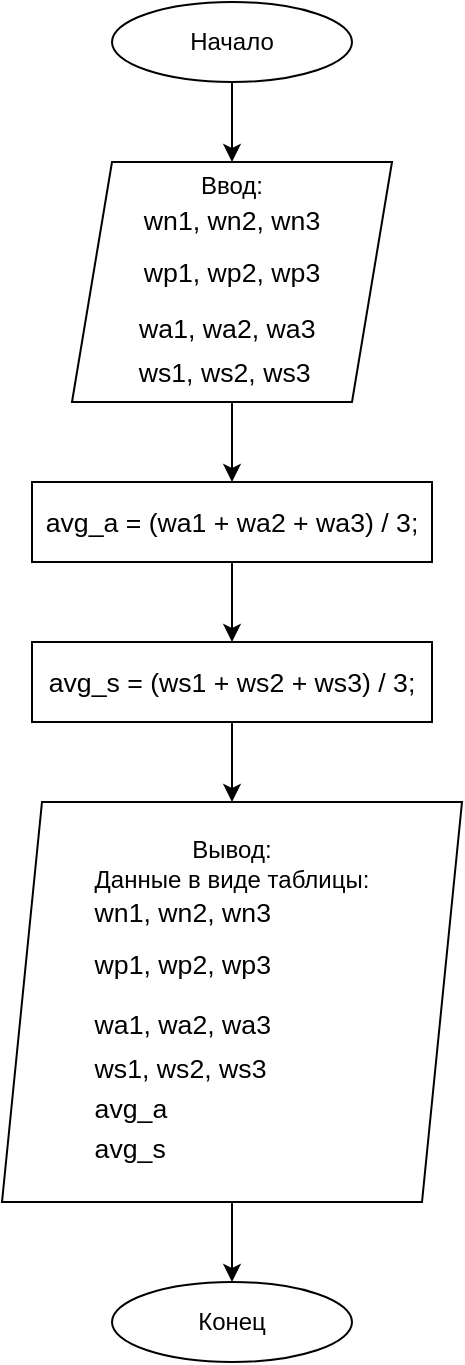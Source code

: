 <mxfile version="15.4.3" type="device" pages="2"><diagram id="Hht3oI2JxvSuyZrr_yy4" name="Page-1"><mxGraphModel dx="1359" dy="802" grid="1" gridSize="10" guides="1" tooltips="1" connect="1" arrows="1" fold="1" page="1" pageScale="1" pageWidth="827" pageHeight="1169" math="0" shadow="0"><root><mxCell id="0"/><mxCell id="1" parent="0"/><mxCell id="FLrEBtCwYJIj9py_ZBxM-3" value="" style="edgeStyle=orthogonalEdgeStyle;rounded=0;orthogonalLoop=1;jettySize=auto;html=1;" parent="1" source="FLrEBtCwYJIj9py_ZBxM-1" target="FLrEBtCwYJIj9py_ZBxM-2" edge="1"><mxGeometry relative="1" as="geometry"/></mxCell><mxCell id="FLrEBtCwYJIj9py_ZBxM-1" value="Начало" style="ellipse;whiteSpace=wrap;html=1;" parent="1" vertex="1"><mxGeometry x="340" y="40" width="120" height="40" as="geometry"/></mxCell><mxCell id="FLrEBtCwYJIj9py_ZBxM-5" value="" style="edgeStyle=orthogonalEdgeStyle;rounded=0;orthogonalLoop=1;jettySize=auto;html=1;" parent="1" source="FLrEBtCwYJIj9py_ZBxM-2" target="FLrEBtCwYJIj9py_ZBxM-4" edge="1"><mxGeometry relative="1" as="geometry"/></mxCell><mxCell id="FLrEBtCwYJIj9py_ZBxM-2" value="Ввод:&lt;br&gt;&lt;span class=&quot;MsoSubtleEmphasis&quot;&gt;&lt;span lang=&quot;EN-US&quot; style=&quot;font-size: 10.0pt ; line-height: 150%&quot;&gt;wn&lt;/span&gt;&lt;/span&gt;&lt;span class=&quot;MsoSubtleEmphasis&quot;&gt;&lt;span style=&quot;font-size: 10.0pt ; line-height: 150%&quot;&gt;1, &lt;/span&gt;&lt;/span&gt;&lt;span class=&quot;MsoSubtleEmphasis&quot;&gt;&lt;span lang=&quot;EN-US&quot; style=&quot;font-size: 10.0pt ; line-height: 150%&quot;&gt;wn&lt;/span&gt;&lt;/span&gt;&lt;span class=&quot;MsoSubtleEmphasis&quot;&gt;&lt;span style=&quot;font-size: 10.0pt ; line-height: 150%&quot;&gt;2, &lt;/span&gt;&lt;/span&gt;&lt;span class=&quot;MsoSubtleEmphasis&quot;&gt;&lt;span lang=&quot;EN-US&quot; style=&quot;font-size: 10.0pt ; line-height: 150%&quot;&gt;wn&lt;/span&gt;&lt;/span&gt;&lt;span class=&quot;MsoSubtleEmphasis&quot;&gt;&lt;span style=&quot;font-size: 10.0pt ; line-height: 150%&quot;&gt;3&lt;br&gt;&lt;/span&gt;&lt;/span&gt;&lt;span style=&quot;font-size: 14.0pt ; line-height: 150% ; font-family: &amp;#34;times new roman&amp;#34; , serif&quot;&gt;&lt;/span&gt;&lt;span class=&quot;MsoSubtleEmphasis&quot;&gt;&lt;span lang=&quot;EN-US&quot; style=&quot;font-size: 10.0pt ; line-height: 150%&quot;&gt;wp&lt;/span&gt;&lt;/span&gt;&lt;span class=&quot;MsoSubtleEmphasis&quot;&gt;&lt;span style=&quot;font-size: 10.0pt ; line-height: 150%&quot;&gt;1, &lt;/span&gt;&lt;/span&gt;&lt;span class=&quot;MsoSubtleEmphasis&quot;&gt;&lt;span lang=&quot;EN-US&quot; style=&quot;font-size: 10.0pt ; line-height: 150%&quot;&gt;wp&lt;/span&gt;&lt;/span&gt;&lt;span class=&quot;MsoSubtleEmphasis&quot;&gt;&lt;span style=&quot;font-size: 10.0pt ; line-height: 150%&quot;&gt;2, &lt;/span&gt;&lt;/span&gt;&lt;span class=&quot;MsoSubtleEmphasis&quot;&gt;&lt;span lang=&quot;EN-US&quot; style=&quot;font-size: 10.0pt ; line-height: 150%&quot;&gt;wp&lt;/span&gt;&lt;/span&gt;&lt;span class=&quot;MsoSubtleEmphasis&quot;&gt;&lt;span style=&quot;font-size: 10.0pt ; line-height: 150%&quot;&gt;3&lt;br&gt;&lt;span class=&quot;MsoSubtleEmphasis&quot;&gt;&lt;span lang=&quot;EN-US&quot; style=&quot;font-size: 10.0pt ; line-height: 150%&quot;&gt;wa&lt;/span&gt;&lt;/span&gt;&lt;span class=&quot;MsoSubtleEmphasis&quot;&gt;&lt;span style=&quot;font-size: 10.0pt ; line-height: 150%&quot;&gt;1, &lt;/span&gt;&lt;/span&gt;&lt;span class=&quot;MsoSubtleEmphasis&quot;&gt;&lt;span lang=&quot;EN-US&quot; style=&quot;font-size: 10.0pt ; line-height: 150%&quot;&gt;wa&lt;/span&gt;&lt;/span&gt;&lt;span class=&quot;MsoSubtleEmphasis&quot;&gt;&lt;span style=&quot;font-size: 10.0pt ; line-height: 150%&quot;&gt;2, &lt;/span&gt;&lt;/span&gt;&lt;span class=&quot;MsoSubtleEmphasis&quot;&gt;&lt;span lang=&quot;EN-US&quot; style=&quot;font-size: 10.0pt ; line-height: 150%&quot;&gt;wa&lt;/span&gt;&lt;/span&gt;&lt;span class=&quot;MsoSubtleEmphasis&quot;&gt;&lt;span style=&quot;font-size: 10.0pt ; line-height: 150%&quot;&gt;3&lt;/span&gt;&lt;/span&gt;&lt;span style=&quot;font-size: 14.0pt ; line-height: 150% ; font-family: &amp;#34;times new roman&amp;#34; , serif&quot;&gt;&amp;nbsp;&lt;br&gt;&lt;/span&gt;&lt;span class=&quot;MsoSubtleEmphasis&quot;&gt;&lt;span lang=&quot;EN-US&quot; style=&quot;font-size: 10.0pt ; line-height: 150%&quot;&gt;ws&lt;/span&gt;&lt;/span&gt;&lt;span class=&quot;MsoSubtleEmphasis&quot;&gt;&lt;span style=&quot;font-size: 10.0pt ; line-height: 150%&quot;&gt;1, &lt;/span&gt;&lt;/span&gt;&lt;span class=&quot;MsoSubtleEmphasis&quot;&gt;&lt;span lang=&quot;EN-US&quot; style=&quot;font-size: 10.0pt ; line-height: 150%&quot;&gt;ws&lt;/span&gt;&lt;/span&gt;&lt;span class=&quot;MsoSubtleEmphasis&quot;&gt;&lt;span style=&quot;font-size: 10.0pt ; line-height: 150%&quot;&gt;2, &lt;/span&gt;&lt;/span&gt;&lt;span class=&quot;MsoSubtleEmphasis&quot;&gt;&lt;span lang=&quot;EN-US&quot; style=&quot;font-size: 10.0pt ; line-height: 150%&quot;&gt;ws&lt;/span&gt;&lt;/span&gt;&lt;span class=&quot;MsoSubtleEmphasis&quot;&gt;&lt;span style=&quot;font-size: 10.0pt ; line-height: 150%&quot;&gt;3&amp;nbsp;&lt;/span&gt;&lt;/span&gt;&amp;nbsp;&lt;/span&gt;&lt;/span&gt;" style="shape=parallelogram;perimeter=parallelogramPerimeter;whiteSpace=wrap;html=1;fixedSize=1;" parent="1" vertex="1"><mxGeometry x="320" y="120" width="160" height="120" as="geometry"/></mxCell><mxCell id="FLrEBtCwYJIj9py_ZBxM-7" value="" style="edgeStyle=orthogonalEdgeStyle;rounded=0;orthogonalLoop=1;jettySize=auto;html=1;" parent="1" source="FLrEBtCwYJIj9py_ZBxM-4" target="FLrEBtCwYJIj9py_ZBxM-6" edge="1"><mxGeometry relative="1" as="geometry"/></mxCell><mxCell id="FLrEBtCwYJIj9py_ZBxM-4" value="&lt;p class=&quot;MsoNormal&quot;&gt;&lt;span class=&quot;MsoSubtleEmphasis&quot;&gt;&lt;span lang=&quot;EN-US&quot; style=&quot;font-size: 10.0pt ; line-height: 150%&quot;&gt;avg_a = (wa1 + wa2 + wa3) / 3;&lt;/span&gt;&lt;/span&gt;&lt;/p&gt;" style="rounded=0;whiteSpace=wrap;html=1;" parent="1" vertex="1"><mxGeometry x="300" y="280" width="200" height="40" as="geometry"/></mxCell><mxCell id="FLrEBtCwYJIj9py_ZBxM-9" value="" style="edgeStyle=orthogonalEdgeStyle;rounded=0;orthogonalLoop=1;jettySize=auto;html=1;" parent="1" source="FLrEBtCwYJIj9py_ZBxM-6" target="FLrEBtCwYJIj9py_ZBxM-8" edge="1"><mxGeometry relative="1" as="geometry"/></mxCell><mxCell id="FLrEBtCwYJIj9py_ZBxM-6" value="&lt;p class=&quot;MsoNormal&quot;&gt;&lt;span class=&quot;MsoSubtleEmphasis&quot;&gt;&lt;span lang=&quot;EN-US&quot; style=&quot;font-size: 10.0pt ; line-height: 150%&quot;&gt;avg_s = (ws1 + ws2 + ws3) / 3;&lt;/span&gt;&lt;/span&gt;&lt;/p&gt;" style="rounded=0;whiteSpace=wrap;html=1;" parent="1" vertex="1"><mxGeometry x="300" y="360" width="200" height="40" as="geometry"/></mxCell><mxCell id="FLrEBtCwYJIj9py_ZBxM-11" value="" style="edgeStyle=orthogonalEdgeStyle;rounded=0;orthogonalLoop=1;jettySize=auto;html=1;" parent="1" source="FLrEBtCwYJIj9py_ZBxM-8" target="FLrEBtCwYJIj9py_ZBxM-10" edge="1"><mxGeometry relative="1" as="geometry"/></mxCell><mxCell id="FLrEBtCwYJIj9py_ZBxM-8" value="Вывод:&lt;br&gt;Данные в виде таблицы:&lt;br&gt;&lt;div style=&quot;text-align: left&quot;&gt;&lt;span class=&quot;MsoSubtleEmphasis&quot;&gt;&lt;span lang=&quot;EN-US&quot; style=&quot;font-size: 10pt ; line-height: 20px&quot;&gt;wn&lt;/span&gt;&lt;/span&gt;&lt;span class=&quot;MsoSubtleEmphasis&quot;&gt;&lt;span style=&quot;font-size: 10pt ; line-height: 20px&quot;&gt;1,&amp;nbsp;&lt;/span&gt;&lt;/span&gt;&lt;span class=&quot;MsoSubtleEmphasis&quot;&gt;&lt;span lang=&quot;EN-US&quot; style=&quot;font-size: 10pt ; line-height: 20px&quot;&gt;wn&lt;/span&gt;&lt;/span&gt;&lt;span class=&quot;MsoSubtleEmphasis&quot;&gt;&lt;span style=&quot;font-size: 10pt ; line-height: 20px&quot;&gt;2,&amp;nbsp;&lt;/span&gt;&lt;/span&gt;&lt;span class=&quot;MsoSubtleEmphasis&quot;&gt;&lt;span lang=&quot;EN-US&quot; style=&quot;font-size: 10pt ; line-height: 20px&quot;&gt;wn&lt;/span&gt;&lt;/span&gt;&lt;span class=&quot;MsoSubtleEmphasis&quot;&gt;&lt;span style=&quot;font-size: 10pt ; line-height: 20px&quot;&gt;3&lt;/span&gt;&lt;/span&gt;&lt;/div&gt;&lt;span style=&quot;font-size: 14pt ; line-height: 28px ; font-family: &amp;#34;times new roman&amp;#34; , serif&quot;&gt;&lt;div style=&quot;text-align: left&quot;&gt;&lt;span class=&quot;MsoSubtleEmphasis&quot; style=&quot;font-family: &amp;#34;helvetica&amp;#34; ; font-size: 12px&quot;&gt;&lt;span lang=&quot;EN-US&quot; style=&quot;font-size: 10pt ; line-height: 20px&quot;&gt;wp&lt;/span&gt;&lt;/span&gt;&lt;span class=&quot;MsoSubtleEmphasis&quot; style=&quot;font-family: &amp;#34;helvetica&amp;#34; ; font-size: 12px&quot;&gt;&lt;span style=&quot;font-size: 10pt ; line-height: 20px&quot;&gt;1,&amp;nbsp;&lt;/span&gt;&lt;/span&gt;&lt;span class=&quot;MsoSubtleEmphasis&quot; style=&quot;font-family: &amp;#34;helvetica&amp;#34; ; font-size: 12px&quot;&gt;&lt;span lang=&quot;EN-US&quot; style=&quot;font-size: 10pt ; line-height: 20px&quot;&gt;wp&lt;/span&gt;&lt;/span&gt;&lt;span class=&quot;MsoSubtleEmphasis&quot; style=&quot;font-family: &amp;#34;helvetica&amp;#34; ; font-size: 12px&quot;&gt;&lt;span style=&quot;font-size: 10pt ; line-height: 20px&quot;&gt;2,&amp;nbsp;&lt;/span&gt;&lt;/span&gt;&lt;span class=&quot;MsoSubtleEmphasis&quot; style=&quot;font-family: &amp;#34;helvetica&amp;#34; ; font-size: 12px&quot;&gt;&lt;span lang=&quot;EN-US&quot; style=&quot;font-size: 10pt ; line-height: 20px&quot;&gt;wp&lt;/span&gt;&lt;/span&gt;&lt;span class=&quot;MsoSubtleEmphasis&quot; style=&quot;font-family: &amp;#34;helvetica&amp;#34; ; font-size: 12px&quot;&gt;&lt;span style=&quot;font-size: 10pt ; line-height: 20px&quot;&gt;3&lt;/span&gt;&lt;/span&gt;&lt;/div&gt;&lt;/span&gt;&lt;span class=&quot;MsoSubtleEmphasis&quot;&gt;&lt;div style=&quot;text-align: left&quot;&gt;&lt;span class=&quot;MsoSubtleEmphasis&quot; style=&quot;font-size: 10pt&quot;&gt;&lt;span lang=&quot;EN-US&quot; style=&quot;font-size: 10pt ; line-height: 20px&quot;&gt;wa&lt;/span&gt;&lt;/span&gt;&lt;span class=&quot;MsoSubtleEmphasis&quot; style=&quot;font-size: 10pt&quot;&gt;&lt;span style=&quot;font-size: 10pt ; line-height: 20px&quot;&gt;1,&amp;nbsp;&lt;/span&gt;&lt;/span&gt;&lt;span class=&quot;MsoSubtleEmphasis&quot; style=&quot;font-size: 10pt&quot;&gt;&lt;span lang=&quot;EN-US&quot; style=&quot;font-size: 10pt ; line-height: 20px&quot;&gt;wa&lt;/span&gt;&lt;/span&gt;&lt;span class=&quot;MsoSubtleEmphasis&quot; style=&quot;font-size: 10pt&quot;&gt;&lt;span style=&quot;font-size: 10pt ; line-height: 20px&quot;&gt;2,&amp;nbsp;&lt;/span&gt;&lt;/span&gt;&lt;span class=&quot;MsoSubtleEmphasis&quot; style=&quot;font-size: 10pt&quot;&gt;&lt;span lang=&quot;EN-US&quot; style=&quot;font-size: 10pt ; line-height: 20px&quot;&gt;wa&lt;/span&gt;&lt;/span&gt;&lt;span class=&quot;MsoSubtleEmphasis&quot; style=&quot;font-size: 10pt&quot;&gt;&lt;span style=&quot;font-size: 10pt ; line-height: 20px&quot;&gt;3&lt;/span&gt;&lt;/span&gt;&lt;span style=&quot;font-size: 14pt ; line-height: 28px ; font-family: &amp;#34;times new roman&amp;#34; , serif&quot;&gt;&amp;nbsp;&lt;/span&gt;&lt;/div&gt;&lt;span style=&quot;font-size: 10pt ; line-height: 20px&quot;&gt;&lt;div style=&quot;text-align: left&quot;&gt;&lt;span class=&quot;MsoSubtleEmphasis&quot; style=&quot;font-size: 10pt&quot;&gt;&lt;span lang=&quot;EN-US&quot; style=&quot;font-size: 10pt ; line-height: 20px&quot;&gt;ws&lt;/span&gt;&lt;/span&gt;&lt;span class=&quot;MsoSubtleEmphasis&quot; style=&quot;font-size: 10pt&quot;&gt;&lt;span style=&quot;font-size: 10pt ; line-height: 20px&quot;&gt;1,&amp;nbsp;&lt;/span&gt;&lt;/span&gt;&lt;span class=&quot;MsoSubtleEmphasis&quot; style=&quot;font-size: 10pt&quot;&gt;&lt;span lang=&quot;EN-US&quot; style=&quot;font-size: 10pt ; line-height: 20px&quot;&gt;ws&lt;/span&gt;&lt;/span&gt;&lt;span class=&quot;MsoSubtleEmphasis&quot; style=&quot;font-size: 10pt&quot;&gt;&lt;span style=&quot;font-size: 10pt ; line-height: 20px&quot;&gt;2,&amp;nbsp;&lt;/span&gt;&lt;/span&gt;&lt;span class=&quot;MsoSubtleEmphasis&quot; style=&quot;font-size: 10pt&quot;&gt;&lt;span lang=&quot;EN-US&quot; style=&quot;font-size: 10pt ; line-height: 20px&quot;&gt;ws&lt;/span&gt;&lt;/span&gt;&lt;span class=&quot;MsoSubtleEmphasis&quot; style=&quot;font-size: 10pt&quot;&gt;&lt;span style=&quot;font-size: 10pt ; line-height: 20px&quot;&gt;3&lt;/span&gt;&lt;/span&gt;&lt;/div&gt;&lt;span class=&quot;MsoSubtleEmphasis&quot;&gt;&lt;div style=&quot;text-align: left&quot;&gt;&lt;span style=&quot;font-size: 13.333px&quot;&gt;avg_a&lt;/span&gt;&lt;/div&gt;&lt;span style=&quot;font-size: 10pt ; line-height: 20px&quot;&gt;&lt;div style=&quot;text-align: left&quot;&gt;&lt;span style=&quot;font-size: 13.333px&quot;&gt;avg_s&amp;nbsp;&lt;/span&gt;&lt;span style=&quot;font-size: 13.333px&quot;&gt;&amp;nbsp;&lt;/span&gt;&lt;span style=&quot;font-size: 10pt&quot;&gt;&amp;nbsp;&lt;/span&gt;&lt;/div&gt;&lt;/span&gt;&lt;/span&gt;&lt;/span&gt;&lt;/span&gt;" style="shape=parallelogram;perimeter=parallelogramPerimeter;whiteSpace=wrap;html=1;fixedSize=1;" parent="1" vertex="1"><mxGeometry x="285" y="440" width="230" height="200" as="geometry"/></mxCell><mxCell id="FLrEBtCwYJIj9py_ZBxM-10" value="Конец" style="ellipse;whiteSpace=wrap;html=1;" parent="1" vertex="1"><mxGeometry x="340" y="680" width="120" height="40" as="geometry"/></mxCell></root></mxGraphModel></diagram><diagram id="nFoEDX-kjQgIhi0db2IF" name="Page-2"><mxGraphModel dx="1359" dy="802" grid="1" gridSize="10" guides="1" tooltips="1" connect="1" arrows="1" fold="1" page="1" pageScale="1" pageWidth="827" pageHeight="1169" math="0" shadow="0"><root><mxCell id="UveD_WsYkBgDw2nTrPrc-0"/><mxCell id="UveD_WsYkBgDw2nTrPrc-1" parent="UveD_WsYkBgDw2nTrPrc-0"/><mxCell id="mvifIae_rF63lHMvdLPx-2" value="" style="edgeStyle=orthogonalEdgeStyle;rounded=0;orthogonalLoop=1;jettySize=auto;html=1;" edge="1" parent="UveD_WsYkBgDw2nTrPrc-1" source="mvifIae_rF63lHMvdLPx-0" target="mvifIae_rF63lHMvdLPx-1"><mxGeometry relative="1" as="geometry"/></mxCell><mxCell id="mvifIae_rF63lHMvdLPx-0" value="Начало" style="ellipse;whiteSpace=wrap;html=1;" vertex="1" parent="UveD_WsYkBgDw2nTrPrc-1"><mxGeometry x="340" y="40" width="120" height="40" as="geometry"/></mxCell><mxCell id="mvifIae_rF63lHMvdLPx-4" value="" style="edgeStyle=orthogonalEdgeStyle;rounded=0;orthogonalLoop=1;jettySize=auto;html=1;entryX=0.5;entryY=0;entryDx=0;entryDy=0;" edge="1" parent="UveD_WsYkBgDw2nTrPrc-1" source="mvifIae_rF63lHMvdLPx-1" target="mvifIae_rF63lHMvdLPx-5"><mxGeometry relative="1" as="geometry"><mxPoint x="400" y="200" as="targetPoint"/></mxGeometry></mxCell><mxCell id="mvifIae_rF63lHMvdLPx-1" value="Ввод:&lt;br&gt;x, y" style="shape=parallelogram;perimeter=parallelogramPerimeter;whiteSpace=wrap;html=1;fixedSize=1;" vertex="1" parent="UveD_WsYkBgDw2nTrPrc-1"><mxGeometry x="340" y="120" width="120" height="40" as="geometry"/></mxCell><mxCell id="mvifIae_rF63lHMvdLPx-8" style="edgeStyle=orthogonalEdgeStyle;rounded=0;orthogonalLoop=1;jettySize=auto;html=1;entryX=0.5;entryY=0;entryDx=0;entryDy=0;" edge="1" parent="UveD_WsYkBgDw2nTrPrc-1" source="mvifIae_rF63lHMvdLPx-5" target="mvifIae_rF63lHMvdLPx-7"><mxGeometry relative="1" as="geometry"/></mxCell><mxCell id="mvifIae_rF63lHMvdLPx-9" style="edgeStyle=orthogonalEdgeStyle;rounded=0;orthogonalLoop=1;jettySize=auto;html=1;entryX=0.5;entryY=0;entryDx=0;entryDy=0;" edge="1" parent="UveD_WsYkBgDw2nTrPrc-1" source="mvifIae_rF63lHMvdLPx-5" target="mvifIae_rF63lHMvdLPx-6"><mxGeometry relative="1" as="geometry"/></mxCell><mxCell id="mvifIae_rF63lHMvdLPx-5" value="x&amp;gt;y &amp;amp; x*y&amp;gt;0" style="rhombus;whiteSpace=wrap;html=1;" vertex="1" parent="UveD_WsYkBgDw2nTrPrc-1"><mxGeometry x="360" y="200" width="80" height="80" as="geometry"/></mxCell><mxCell id="mvifIae_rF63lHMvdLPx-13" style="edgeStyle=orthogonalEdgeStyle;rounded=0;orthogonalLoop=1;jettySize=auto;html=1;entryX=0.5;entryY=0;entryDx=0;entryDy=0;" edge="1" parent="UveD_WsYkBgDw2nTrPrc-1" source="mvifIae_rF63lHMvdLPx-6" target="mvifIae_rF63lHMvdLPx-12"><mxGeometry relative="1" as="geometry"/></mxCell><mxCell id="mvifIae_rF63lHMvdLPx-6" value="z = x - y" style="rounded=0;whiteSpace=wrap;html=1;" vertex="1" parent="UveD_WsYkBgDw2nTrPrc-1"><mxGeometry x="460" y="320" width="120" height="40" as="geometry"/></mxCell><mxCell id="mvifIae_rF63lHMvdLPx-14" style="edgeStyle=orthogonalEdgeStyle;rounded=0;orthogonalLoop=1;jettySize=auto;html=1;" edge="1" parent="UveD_WsYkBgDw2nTrPrc-1" source="mvifIae_rF63lHMvdLPx-7"><mxGeometry relative="1" as="geometry"><mxPoint x="400" y="440" as="targetPoint"/><Array as="points"><mxPoint x="280" y="400"/><mxPoint x="400" y="400"/></Array></mxGeometry></mxCell><mxCell id="mvifIae_rF63lHMvdLPx-7" value="z = y - x +1" style="rounded=0;whiteSpace=wrap;html=1;" vertex="1" parent="UveD_WsYkBgDw2nTrPrc-1"><mxGeometry x="220" y="320" width="120" height="40" as="geometry"/></mxCell><mxCell id="mvifIae_rF63lHMvdLPx-10" value="+" style="text;html=1;align=center;verticalAlign=middle;resizable=0;points=[];autosize=1;strokeColor=none;fillColor=none;" vertex="1" parent="UveD_WsYkBgDw2nTrPrc-1"><mxGeometry x="470" y="220" width="20" height="20" as="geometry"/></mxCell><mxCell id="mvifIae_rF63lHMvdLPx-11" value="-" style="text;html=1;align=center;verticalAlign=middle;resizable=0;points=[];autosize=1;strokeColor=none;fillColor=none;" vertex="1" parent="UveD_WsYkBgDw2nTrPrc-1"><mxGeometry x="310" y="220" width="20" height="20" as="geometry"/></mxCell><mxCell id="Nf6FjwCjrwGmL3EZlvYU-1" value="" style="edgeStyle=orthogonalEdgeStyle;rounded=0;orthogonalLoop=1;jettySize=auto;html=1;" edge="1" parent="UveD_WsYkBgDw2nTrPrc-1" source="mvifIae_rF63lHMvdLPx-12" target="Nf6FjwCjrwGmL3EZlvYU-0"><mxGeometry relative="1" as="geometry"/></mxCell><mxCell id="mvifIae_rF63lHMvdLPx-12" value="Вывод :&lt;br&gt;z" style="shape=parallelogram;perimeter=parallelogramPerimeter;whiteSpace=wrap;html=1;fixedSize=1;" vertex="1" parent="UveD_WsYkBgDw2nTrPrc-1"><mxGeometry x="340" y="440" width="120" height="40" as="geometry"/></mxCell><mxCell id="Nf6FjwCjrwGmL3EZlvYU-0" value="Конец" style="ellipse;whiteSpace=wrap;html=1;" vertex="1" parent="UveD_WsYkBgDw2nTrPrc-1"><mxGeometry x="340" y="520" width="120" height="40" as="geometry"/></mxCell></root></mxGraphModel></diagram></mxfile>
